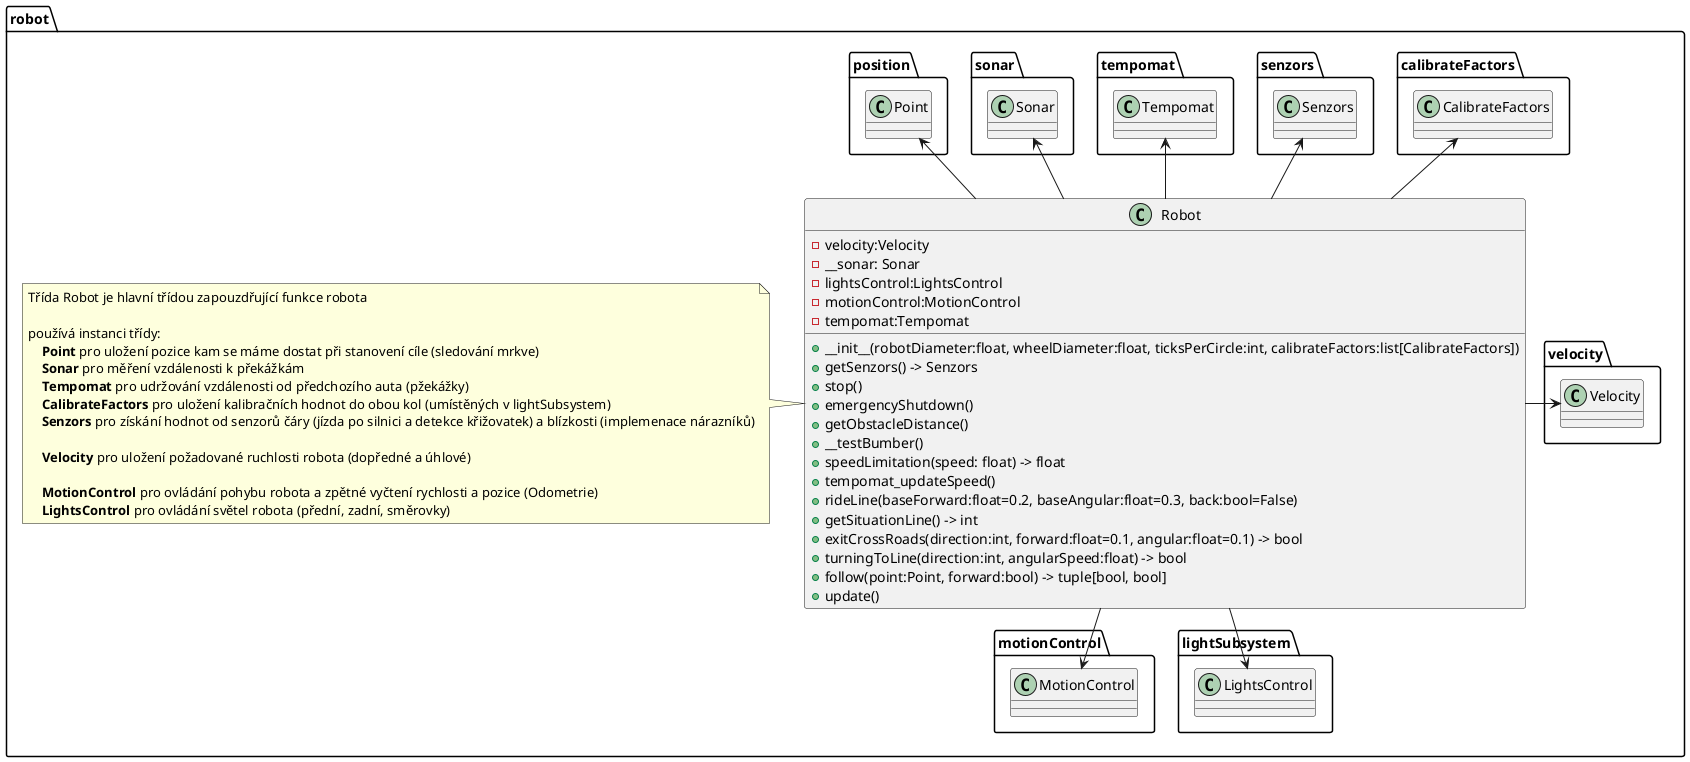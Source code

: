 @startuml robot

namespace robot {

    class Robot {
	    - velocity:Velocity
	    -__sonar: Sonar
	    - lightsControl:LightsControl
	    - motionControl:MotionControl
	    - tempomat:Tempomat
	    + __init__(robotDiameter:float, wheelDiameter:float, ticksPerCircle:int, calibrateFactors:list[CalibrateFactors])
	    + getSenzors() -> Senzors
	    + stop()
	    + emergencyShutdown()
	    + getObstacleDistance()
	    + __testBumber()
	    + speedLimitation(speed: float) -> float
	    + tempomat_updateSpeed()
	    + rideLine(baseForward:float=0.2, baseAngular:float=0.3, back:bool=False)
	    + getSituationLine() -> int
	    + exitCrossRoads(direction:int, forward:float=0.1, angular:float=0.1) -> bool
	    + turningToLine(direction:int, angularSpeed:float) -> bool
	    + follow(point:Point, forward:bool) -> tuple[bool, bool]
	    + update()
    }
    note left of Robot
        Třída Robot je hlavní třídou zapouzdřující funkce robota

        používá instanci třídy:
            <b>Point</b> pro uložení pozice kam se máme dostat při stanovení cíle (sledování mrkve)
            <b>Sonar</b> pro měření vzdálenosti k překážkám
            <b>Tempomat</b> pro udržování vzdálenosti od předchozího auta (pžekážky)
            <b>CalibrateFactors</b> pro uložení kalibračních hodnot do obou kol (umístěných v lightSubsystem)
            <b>Senzors</b> pro získání hodnot od senzorů čáry (jízda po silnici a detekce křižovatek) a blízkosti (implemenace nárazníků)

            <b>Velocity</b> pro uložení požadované ruchlosti robota (dopředné a úhlové)

            <b>MotionControl</b> pro ovládání pohybu robota a zpětné vyčtení rychlosti a pozice (Odometrie)
            <b>LightsControl</b> pro ovládání světel robota (přední, zadní, směrovky)
    end note

    Robot -right-> velocity.Velocity
    Robot -up-> calibrateFactors.CalibrateFactors
    Robot -up-> senzors.Senzors
    Robot -up-> tempomat.Tempomat
    Robot -up-> sonar.Sonar
    Robot -up-> position.Point
    Robot -down-> motionControl.MotionControl
    Robot -down-> lightSubsystem.LightsControl
}

@enduml